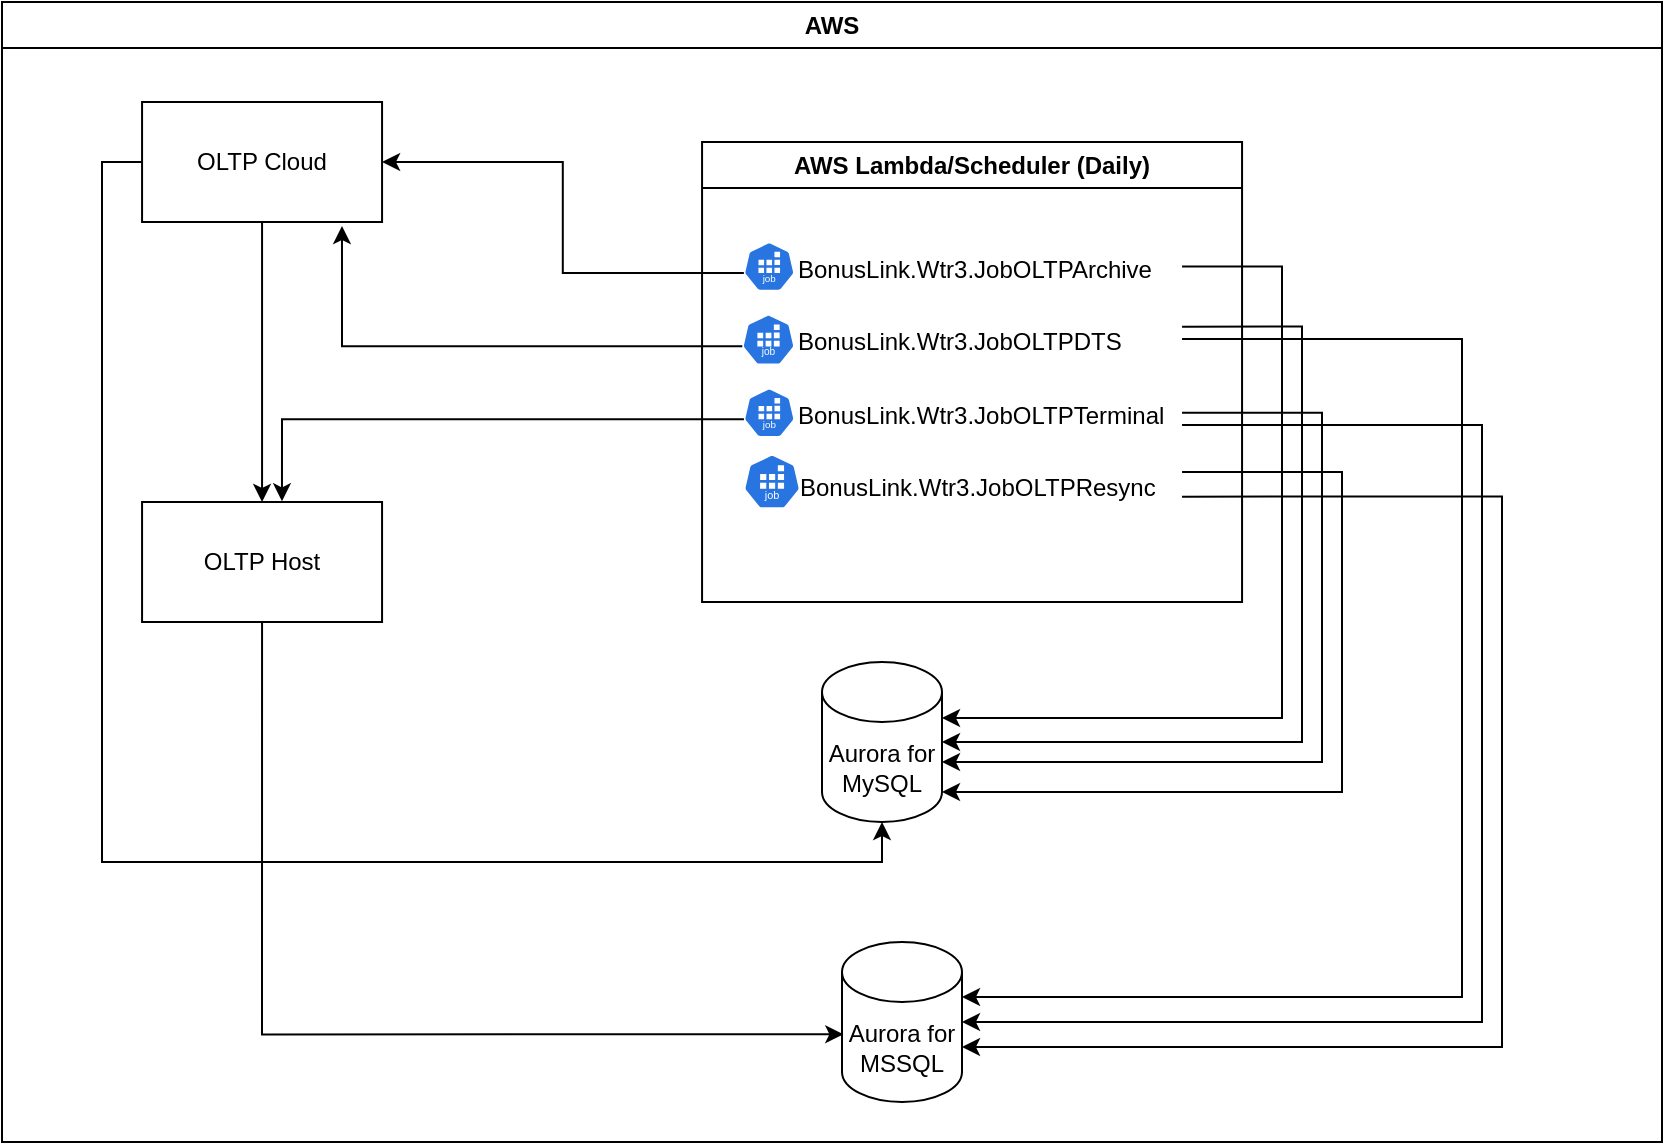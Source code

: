 <mxfile version="24.8.1">
  <diagram name="Page-1" id="v2Eu8WnD-PRwmS0Yo7Vs">
    <mxGraphModel dx="1195" dy="615" grid="1" gridSize="10" guides="1" tooltips="1" connect="1" arrows="1" fold="1" page="1" pageScale="1" pageWidth="850" pageHeight="1100" math="0" shadow="0">
      <root>
        <mxCell id="0" />
        <mxCell id="1" parent="0" />
        <mxCell id="06E3xFHW_3glh8oqLaG1-7" value="AWS" style="swimlane;whiteSpace=wrap;html=1;" vertex="1" parent="1">
          <mxGeometry x="430" y="180" width="830" height="570" as="geometry" />
        </mxCell>
        <mxCell id="06E3xFHW_3glh8oqLaG1-8" value="Aurora for MySQL" style="shape=cylinder3;whiteSpace=wrap;html=1;boundedLbl=1;backgroundOutline=1;size=15;" vertex="1" parent="06E3xFHW_3glh8oqLaG1-7">
          <mxGeometry x="410" y="330" width="60" height="80" as="geometry" />
        </mxCell>
        <mxCell id="06E3xFHW_3glh8oqLaG1-33" value="AWS Lambda/Scheduler (Daily)" style="swimlane;whiteSpace=wrap;html=1;" vertex="1" parent="06E3xFHW_3glh8oqLaG1-7">
          <mxGeometry x="350.03" y="70" width="270" height="230" as="geometry" />
        </mxCell>
        <mxCell id="06E3xFHW_3glh8oqLaG1-34" value="" style="group" vertex="1" connectable="0" parent="06E3xFHW_3glh8oqLaG1-33">
          <mxGeometry x="20" y="50" width="220" height="97.69" as="geometry" />
        </mxCell>
        <mxCell id="06E3xFHW_3glh8oqLaG1-35" value="BonusLink.Wtr3.JobOLTPArchive" style="text;whiteSpace=wrap;" vertex="1" parent="06E3xFHW_3glh8oqLaG1-34">
          <mxGeometry x="26.12" width="193.88" height="24.62" as="geometry" />
        </mxCell>
        <mxCell id="06E3xFHW_3glh8oqLaG1-37" value="" style="aspect=fixed;sketch=0;html=1;dashed=0;whitespace=wrap;verticalLabelPosition=bottom;verticalAlign=top;fillColor=#2875E2;strokeColor=#ffffff;points=[[0.005,0.63,0],[0.1,0.2,0],[0.9,0.2,0],[0.5,0,0],[0.995,0.63,0],[0.72,0.99,0],[0.5,1,0],[0.28,0.99,0]];shape=mxgraph.kubernetes.icon2;kubernetesLabel=1;prIcon=job" vertex="1" parent="06E3xFHW_3glh8oqLaG1-34">
          <mxGeometry y="36.16" width="26.44" height="25.38" as="geometry" />
        </mxCell>
        <mxCell id="06E3xFHW_3glh8oqLaG1-41" value="BonusLink.Wtr3.JobOLTPDTS" style="text;whiteSpace=wrap;" vertex="1" parent="06E3xFHW_3glh8oqLaG1-34">
          <mxGeometry x="26.44" y="36.16" width="193.56" height="24.62" as="geometry" />
        </mxCell>
        <mxCell id="06E3xFHW_3glh8oqLaG1-40" value="BonusLink.Wtr3.JobOLTPTerminal  " style="text;whiteSpace=wrap;" vertex="1" parent="06E3xFHW_3glh8oqLaG1-34">
          <mxGeometry x="26.12" y="73.07" width="193.88" height="24.62" as="geometry" />
        </mxCell>
        <mxCell id="06E3xFHW_3glh8oqLaG1-38" value="" style="aspect=fixed;sketch=0;html=1;dashed=0;whitespace=wrap;verticalLabelPosition=bottom;verticalAlign=top;fillColor=#2875E2;strokeColor=#ffffff;points=[[0.005,0.63,0],[0.1,0.2,0],[0.9,0.2,0],[0.5,0,0],[0.995,0.63,0],[0.72,0.99,0],[0.5,1,0],[0.28,0.99,0]];shape=mxgraph.kubernetes.icon2;kubernetesLabel=1;prIcon=job" vertex="1" parent="06E3xFHW_3glh8oqLaG1-34">
          <mxGeometry x="0.8" y="73.08" width="25.64" height="24.61" as="geometry" />
        </mxCell>
        <mxCell id="06E3xFHW_3glh8oqLaG1-42" value="BonusLink.Wtr3.JobOLTPResync" style="text;whiteSpace=wrap;" vertex="1" parent="06E3xFHW_3glh8oqLaG1-33">
          <mxGeometry x="47.24" y="158.85" width="192.76" height="24.62" as="geometry" />
        </mxCell>
        <mxCell id="06E3xFHW_3glh8oqLaG1-39" value="" style="aspect=fixed;sketch=0;html=1;dashed=0;whitespace=wrap;verticalLabelPosition=bottom;verticalAlign=top;fillColor=#2875E2;strokeColor=#ffffff;points=[[0.005,0.63,0],[0.1,0.2,0],[0.9,0.2,0],[0.5,0,0],[0.995,0.63,0],[0.72,0.99,0],[0.5,1,0],[0.28,0.99,0]];shape=mxgraph.kubernetes.icon2;kubernetesLabel=1;prIcon=job" vertex="1" parent="06E3xFHW_3glh8oqLaG1-33">
          <mxGeometry x="20.77" y="156.15" width="28.46" height="27.32" as="geometry" />
        </mxCell>
        <mxCell id="06E3xFHW_3glh8oqLaG1-36" value="" style="aspect=fixed;sketch=0;html=1;dashed=0;whitespace=wrap;verticalLabelPosition=bottom;verticalAlign=top;fillColor=#2875E2;strokeColor=#ffffff;points=[[0.005,0.63,0],[0.1,0.2,0],[0.9,0.2,0],[0.5,0,0],[0.995,0.63,0],[0.72,0.99,0],[0.5,1,0],[0.28,0.99,0]];shape=mxgraph.kubernetes.icon2;kubernetesLabel=1;prIcon=job" vertex="1" parent="06E3xFHW_3glh8oqLaG1-33">
          <mxGeometry x="20.77" y="50" width="25.65" height="24.62" as="geometry" />
        </mxCell>
        <mxCell id="06E3xFHW_3glh8oqLaG1-43" value="Aurora for MSSQL" style="shape=cylinder3;whiteSpace=wrap;html=1;boundedLbl=1;backgroundOutline=1;size=15;" vertex="1" parent="06E3xFHW_3glh8oqLaG1-7">
          <mxGeometry x="420" y="470" width="60" height="80" as="geometry" />
        </mxCell>
        <mxCell id="06E3xFHW_3glh8oqLaG1-50" style="edgeStyle=orthogonalEdgeStyle;rounded=0;orthogonalLoop=1;jettySize=auto;html=1;exitX=0.5;exitY=1;exitDx=0;exitDy=0;entryX=0.5;entryY=0;entryDx=0;entryDy=0;" edge="1" parent="06E3xFHW_3glh8oqLaG1-7" source="06E3xFHW_3glh8oqLaG1-46" target="06E3xFHW_3glh8oqLaG1-49">
          <mxGeometry relative="1" as="geometry" />
        </mxCell>
        <mxCell id="06E3xFHW_3glh8oqLaG1-46" value="OLTP Cloud" style="rounded=0;whiteSpace=wrap;html=1;" vertex="1" parent="06E3xFHW_3glh8oqLaG1-7">
          <mxGeometry x="70.03" y="50" width="120" height="60" as="geometry" />
        </mxCell>
        <mxCell id="06E3xFHW_3glh8oqLaG1-49" value="OLTP Host" style="rounded=0;whiteSpace=wrap;html=1;" vertex="1" parent="06E3xFHW_3glh8oqLaG1-7">
          <mxGeometry x="70.03" y="250" width="120" height="60" as="geometry" />
        </mxCell>
        <mxCell id="06E3xFHW_3glh8oqLaG1-56" style="edgeStyle=orthogonalEdgeStyle;rounded=0;orthogonalLoop=1;jettySize=auto;html=1;exitX=0;exitY=0.5;exitDx=0;exitDy=0;entryX=0.5;entryY=1;entryDx=0;entryDy=0;entryPerimeter=0;" edge="1" parent="06E3xFHW_3glh8oqLaG1-7" source="06E3xFHW_3glh8oqLaG1-46" target="06E3xFHW_3glh8oqLaG1-8">
          <mxGeometry relative="1" as="geometry">
            <Array as="points">
              <mxPoint x="50" y="80" />
              <mxPoint x="50" y="430" />
              <mxPoint x="440" y="430" />
            </Array>
          </mxGeometry>
        </mxCell>
        <mxCell id="06E3xFHW_3glh8oqLaG1-57" style="edgeStyle=orthogonalEdgeStyle;rounded=0;orthogonalLoop=1;jettySize=auto;html=1;exitX=0.005;exitY=0.63;exitDx=0;exitDy=0;exitPerimeter=0;entryX=1;entryY=0.5;entryDx=0;entryDy=0;" edge="1" parent="06E3xFHW_3glh8oqLaG1-7" source="06E3xFHW_3glh8oqLaG1-36" target="06E3xFHW_3glh8oqLaG1-46">
          <mxGeometry relative="1" as="geometry" />
        </mxCell>
        <mxCell id="06E3xFHW_3glh8oqLaG1-58" style="edgeStyle=orthogonalEdgeStyle;rounded=0;orthogonalLoop=1;jettySize=auto;html=1;exitX=0.005;exitY=0.63;exitDx=0;exitDy=0;exitPerimeter=0;entryX=0.833;entryY=1.034;entryDx=0;entryDy=0;entryPerimeter=0;" edge="1" parent="06E3xFHW_3glh8oqLaG1-7" source="06E3xFHW_3glh8oqLaG1-37" target="06E3xFHW_3glh8oqLaG1-46">
          <mxGeometry relative="1" as="geometry" />
        </mxCell>
        <mxCell id="06E3xFHW_3glh8oqLaG1-63" style="edgeStyle=orthogonalEdgeStyle;rounded=0;orthogonalLoop=1;jettySize=auto;html=1;exitX=0.5;exitY=1;exitDx=0;exitDy=0;entryX=0.011;entryY=0.577;entryDx=0;entryDy=0;entryPerimeter=0;" edge="1" parent="06E3xFHW_3glh8oqLaG1-7" source="06E3xFHW_3glh8oqLaG1-49" target="06E3xFHW_3glh8oqLaG1-43">
          <mxGeometry relative="1" as="geometry" />
        </mxCell>
        <mxCell id="06E3xFHW_3glh8oqLaG1-70" style="edgeStyle=orthogonalEdgeStyle;rounded=0;orthogonalLoop=1;jettySize=auto;html=1;exitX=0.005;exitY=0.63;exitDx=0;exitDy=0;exitPerimeter=0;entryX=0.583;entryY=-0.006;entryDx=0;entryDy=0;entryPerimeter=0;" edge="1" parent="06E3xFHW_3glh8oqLaG1-7" source="06E3xFHW_3glh8oqLaG1-38" target="06E3xFHW_3glh8oqLaG1-49">
          <mxGeometry relative="1" as="geometry" />
        </mxCell>
        <mxCell id="06E3xFHW_3glh8oqLaG1-78" style="edgeStyle=orthogonalEdgeStyle;rounded=0;orthogonalLoop=1;jettySize=auto;html=1;exitX=1;exitY=0.5;exitDx=0;exitDy=0;entryX=1;entryY=0;entryDx=0;entryDy=27.5;entryPerimeter=0;" edge="1" parent="06E3xFHW_3glh8oqLaG1-7" source="06E3xFHW_3glh8oqLaG1-35" target="06E3xFHW_3glh8oqLaG1-8">
          <mxGeometry relative="1" as="geometry">
            <Array as="points">
              <mxPoint x="640" y="132" />
              <mxPoint x="640" y="358" />
              <mxPoint x="470" y="358" />
            </Array>
          </mxGeometry>
        </mxCell>
        <mxCell id="06E3xFHW_3glh8oqLaG1-79" style="edgeStyle=orthogonalEdgeStyle;rounded=0;orthogonalLoop=1;jettySize=auto;html=1;exitX=1;exitY=0.5;exitDx=0;exitDy=0;entryX=1;entryY=0.625;entryDx=0;entryDy=0;entryPerimeter=0;" edge="1" parent="06E3xFHW_3glh8oqLaG1-7" source="06E3xFHW_3glh8oqLaG1-40" target="06E3xFHW_3glh8oqLaG1-8">
          <mxGeometry relative="1" as="geometry">
            <Array as="points">
              <mxPoint x="660" y="205" />
              <mxPoint x="660" y="380" />
            </Array>
          </mxGeometry>
        </mxCell>
        <mxCell id="06E3xFHW_3glh8oqLaG1-80" style="edgeStyle=orthogonalEdgeStyle;rounded=0;orthogonalLoop=1;jettySize=auto;html=1;exitX=1;exitY=0.75;exitDx=0;exitDy=0;entryX=1;entryY=0.5;entryDx=0;entryDy=0;entryPerimeter=0;" edge="1" parent="06E3xFHW_3glh8oqLaG1-7" source="06E3xFHW_3glh8oqLaG1-40" target="06E3xFHW_3glh8oqLaG1-43">
          <mxGeometry relative="1" as="geometry">
            <Array as="points">
              <mxPoint x="740" y="212" />
              <mxPoint x="740" y="510" />
            </Array>
          </mxGeometry>
        </mxCell>
        <mxCell id="06E3xFHW_3glh8oqLaG1-81" style="edgeStyle=orthogonalEdgeStyle;rounded=0;orthogonalLoop=1;jettySize=auto;html=1;exitX=1;exitY=0.75;exitDx=0;exitDy=0;entryX=1;entryY=0;entryDx=0;entryDy=52.5;entryPerimeter=0;" edge="1" parent="06E3xFHW_3glh8oqLaG1-7" source="06E3xFHW_3glh8oqLaG1-42" target="06E3xFHW_3glh8oqLaG1-43">
          <mxGeometry relative="1" as="geometry">
            <Array as="points">
              <mxPoint x="750" y="247" />
              <mxPoint x="750" y="523" />
            </Array>
          </mxGeometry>
        </mxCell>
        <mxCell id="06E3xFHW_3glh8oqLaG1-82" style="edgeStyle=orthogonalEdgeStyle;rounded=0;orthogonalLoop=1;jettySize=auto;html=1;exitX=1;exitY=0.25;exitDx=0;exitDy=0;entryX=1;entryY=0.5;entryDx=0;entryDy=0;entryPerimeter=0;" edge="1" parent="06E3xFHW_3glh8oqLaG1-7" source="06E3xFHW_3glh8oqLaG1-41" target="06E3xFHW_3glh8oqLaG1-8">
          <mxGeometry relative="1" as="geometry">
            <Array as="points">
              <mxPoint x="650" y="162" />
              <mxPoint x="650" y="370" />
            </Array>
          </mxGeometry>
        </mxCell>
        <mxCell id="06E3xFHW_3glh8oqLaG1-84" style="edgeStyle=orthogonalEdgeStyle;rounded=0;orthogonalLoop=1;jettySize=auto;html=1;exitX=1;exitY=0.25;exitDx=0;exitDy=0;entryX=1;entryY=1;entryDx=0;entryDy=-15;entryPerimeter=0;" edge="1" parent="06E3xFHW_3glh8oqLaG1-7" source="06E3xFHW_3glh8oqLaG1-42" target="06E3xFHW_3glh8oqLaG1-8">
          <mxGeometry relative="1" as="geometry">
            <Array as="points">
              <mxPoint x="670" y="235" />
              <mxPoint x="670" y="395" />
            </Array>
          </mxGeometry>
        </mxCell>
        <mxCell id="06E3xFHW_3glh8oqLaG1-85" style="edgeStyle=orthogonalEdgeStyle;rounded=0;orthogonalLoop=1;jettySize=auto;html=1;exitX=1;exitY=0.5;exitDx=0;exitDy=0;entryX=1;entryY=0;entryDx=0;entryDy=27.5;entryPerimeter=0;" edge="1" parent="06E3xFHW_3glh8oqLaG1-7" source="06E3xFHW_3glh8oqLaG1-41" target="06E3xFHW_3glh8oqLaG1-43">
          <mxGeometry relative="1" as="geometry">
            <Array as="points">
              <mxPoint x="730" y="169" />
              <mxPoint x="730" y="498" />
            </Array>
          </mxGeometry>
        </mxCell>
      </root>
    </mxGraphModel>
  </diagram>
</mxfile>

